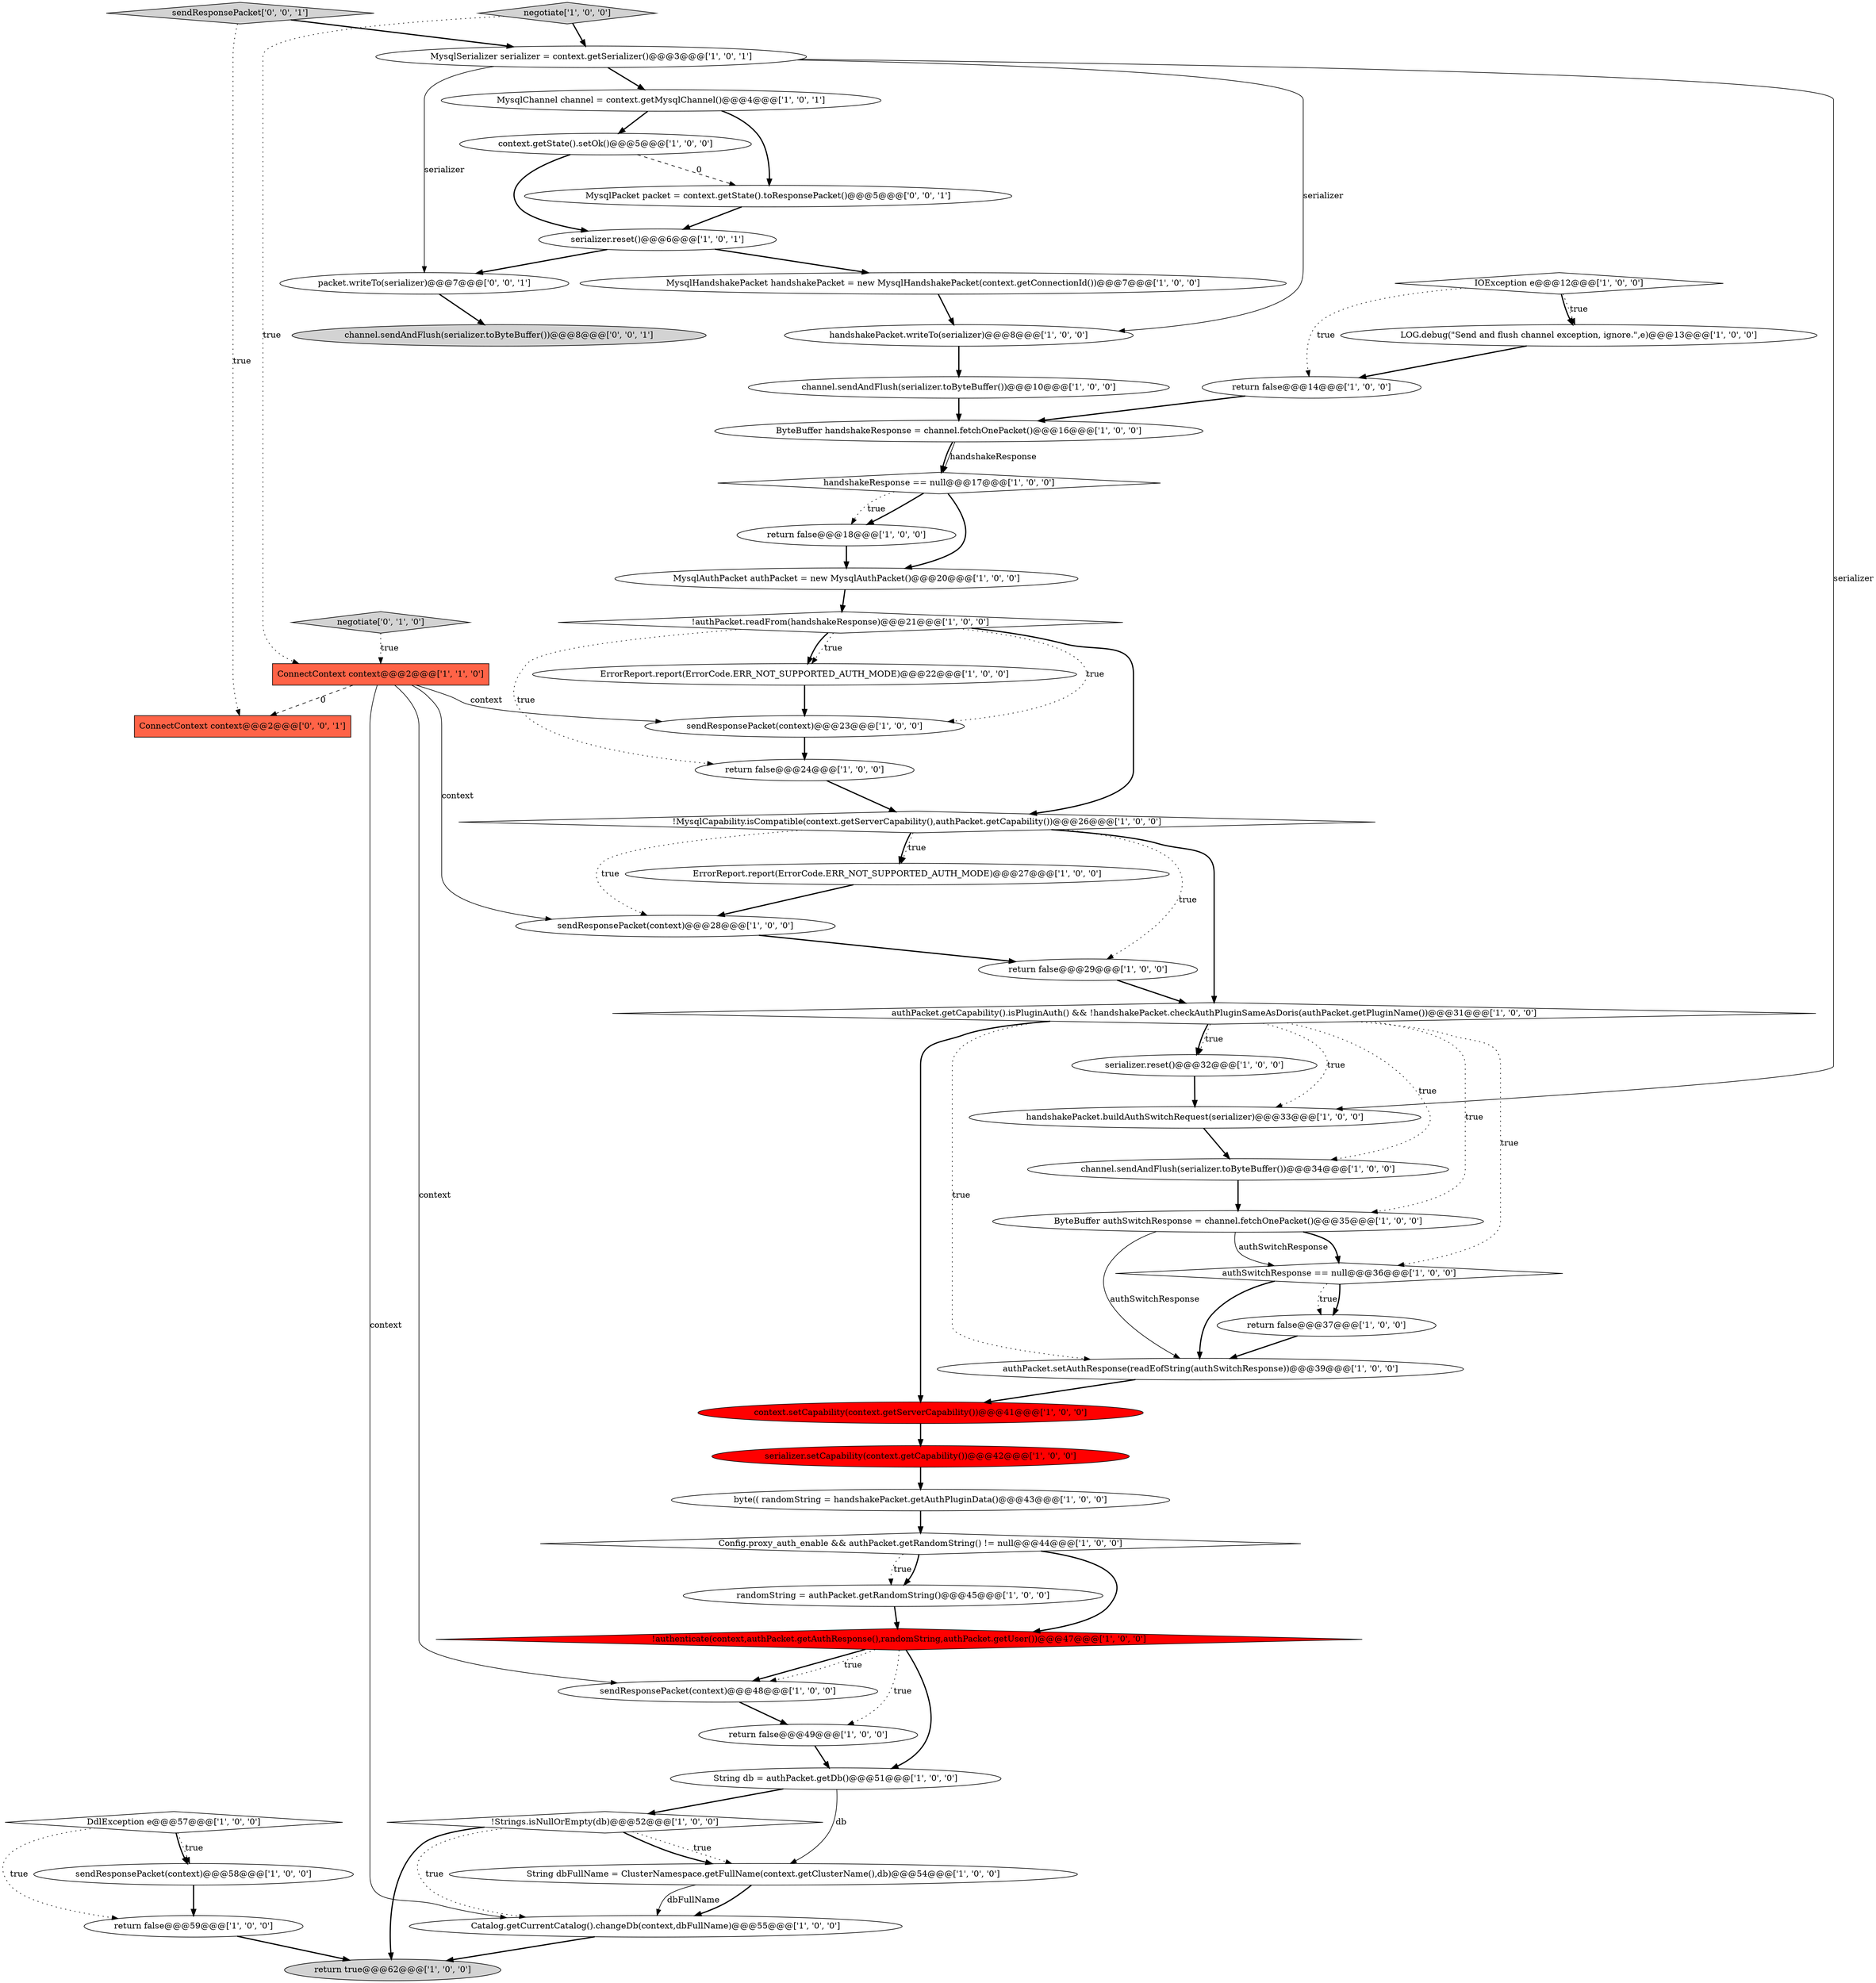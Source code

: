 digraph {
49 [style = filled, label = "ConnectContext context@@@2@@@['0', '0', '1']", fillcolor = tomato, shape = box image = "AAA0AAABBB3BBB"];
9 [style = filled, label = "!authPacket.readFrom(handshakeResponse)@@@21@@@['1', '0', '0']", fillcolor = white, shape = diamond image = "AAA0AAABBB1BBB"];
36 [style = filled, label = "!MysqlCapability.isCompatible(context.getServerCapability(),authPacket.getCapability())@@@26@@@['1', '0', '0']", fillcolor = white, shape = diamond image = "AAA0AAABBB1BBB"];
11 [style = filled, label = "context.setCapability(context.getServerCapability())@@@41@@@['1', '0', '0']", fillcolor = red, shape = ellipse image = "AAA1AAABBB1BBB"];
51 [style = filled, label = "sendResponsePacket['0', '0', '1']", fillcolor = lightgray, shape = diamond image = "AAA0AAABBB3BBB"];
17 [style = filled, label = "return false@@@59@@@['1', '0', '0']", fillcolor = white, shape = ellipse image = "AAA0AAABBB1BBB"];
25 [style = filled, label = "sendResponsePacket(context)@@@48@@@['1', '0', '0']", fillcolor = white, shape = ellipse image = "AAA0AAABBB1BBB"];
47 [style = filled, label = "String dbFullName = ClusterNamespace.getFullName(context.getClusterName(),db)@@@54@@@['1', '0', '0']", fillcolor = white, shape = ellipse image = "AAA0AAABBB1BBB"];
22 [style = filled, label = "MysqlSerializer serializer = context.getSerializer()@@@3@@@['1', '0', '1']", fillcolor = white, shape = ellipse image = "AAA0AAABBB1BBB"];
39 [style = filled, label = "String db = authPacket.getDb()@@@51@@@['1', '0', '0']", fillcolor = white, shape = ellipse image = "AAA0AAABBB1BBB"];
14 [style = filled, label = "authSwitchResponse == null@@@36@@@['1', '0', '0']", fillcolor = white, shape = diamond image = "AAA0AAABBB1BBB"];
12 [style = filled, label = "Catalog.getCurrentCatalog().changeDb(context,dbFullName)@@@55@@@['1', '0', '0']", fillcolor = white, shape = ellipse image = "AAA0AAABBB1BBB"];
29 [style = filled, label = "channel.sendAndFlush(serializer.toByteBuffer())@@@34@@@['1', '0', '0']", fillcolor = white, shape = ellipse image = "AAA0AAABBB1BBB"];
16 [style = filled, label = "LOG.debug(\"Send and flush channel exception, ignore.\",e)@@@13@@@['1', '0', '0']", fillcolor = white, shape = ellipse image = "AAA0AAABBB1BBB"];
21 [style = filled, label = "byte(( randomString = handshakePacket.getAuthPluginData()@@@43@@@['1', '0', '0']", fillcolor = white, shape = ellipse image = "AAA0AAABBB1BBB"];
31 [style = filled, label = "Config.proxy_auth_enable && authPacket.getRandomString() != null@@@44@@@['1', '0', '0']", fillcolor = white, shape = diamond image = "AAA0AAABBB1BBB"];
20 [style = filled, label = "sendResponsePacket(context)@@@58@@@['1', '0', '0']", fillcolor = white, shape = ellipse image = "AAA0AAABBB1BBB"];
1 [style = filled, label = "return false@@@49@@@['1', '0', '0']", fillcolor = white, shape = ellipse image = "AAA0AAABBB1BBB"];
41 [style = filled, label = "!Strings.isNullOrEmpty(db)@@@52@@@['1', '0', '0']", fillcolor = white, shape = diamond image = "AAA0AAABBB1BBB"];
52 [style = filled, label = "MysqlPacket packet = context.getState().toResponsePacket()@@@5@@@['0', '0', '1']", fillcolor = white, shape = ellipse image = "AAA0AAABBB3BBB"];
40 [style = filled, label = "!authenticate(context,authPacket.getAuthResponse(),randomString,authPacket.getUser())@@@47@@@['1', '0', '0']", fillcolor = red, shape = diamond image = "AAA1AAABBB1BBB"];
50 [style = filled, label = "packet.writeTo(serializer)@@@7@@@['0', '0', '1']", fillcolor = white, shape = ellipse image = "AAA0AAABBB3BBB"];
30 [style = filled, label = "ByteBuffer authSwitchResponse = channel.fetchOnePacket()@@@35@@@['1', '0', '0']", fillcolor = white, shape = ellipse image = "AAA0AAABBB1BBB"];
46 [style = filled, label = "handshakePacket.buildAuthSwitchRequest(serializer)@@@33@@@['1', '0', '0']", fillcolor = white, shape = ellipse image = "AAA0AAABBB1BBB"];
33 [style = filled, label = "return false@@@29@@@['1', '0', '0']", fillcolor = white, shape = ellipse image = "AAA0AAABBB1BBB"];
7 [style = filled, label = "serializer.setCapability(context.getCapability())@@@42@@@['1', '0', '0']", fillcolor = red, shape = ellipse image = "AAA1AAABBB1BBB"];
27 [style = filled, label = "context.getState().setOk()@@@5@@@['1', '0', '0']", fillcolor = white, shape = ellipse image = "AAA0AAABBB1BBB"];
0 [style = filled, label = "return true@@@62@@@['1', '0', '0']", fillcolor = lightgray, shape = ellipse image = "AAA0AAABBB1BBB"];
45 [style = filled, label = "MysqlAuthPacket authPacket = new MysqlAuthPacket()@@@20@@@['1', '0', '0']", fillcolor = white, shape = ellipse image = "AAA0AAABBB1BBB"];
53 [style = filled, label = "channel.sendAndFlush(serializer.toByteBuffer())@@@8@@@['0', '0', '1']", fillcolor = lightgray, shape = ellipse image = "AAA0AAABBB3BBB"];
10 [style = filled, label = "return false@@@24@@@['1', '0', '0']", fillcolor = white, shape = ellipse image = "AAA0AAABBB1BBB"];
8 [style = filled, label = "return false@@@14@@@['1', '0', '0']", fillcolor = white, shape = ellipse image = "AAA0AAABBB1BBB"];
34 [style = filled, label = "channel.sendAndFlush(serializer.toByteBuffer())@@@10@@@['1', '0', '0']", fillcolor = white, shape = ellipse image = "AAA0AAABBB1BBB"];
48 [style = filled, label = "negotiate['0', '1', '0']", fillcolor = lightgray, shape = diamond image = "AAA0AAABBB2BBB"];
35 [style = filled, label = "IOException e@@@12@@@['1', '0', '0']", fillcolor = white, shape = diamond image = "AAA0AAABBB1BBB"];
5 [style = filled, label = "MysqlChannel channel = context.getMysqlChannel()@@@4@@@['1', '0', '1']", fillcolor = white, shape = ellipse image = "AAA0AAABBB1BBB"];
23 [style = filled, label = "handshakePacket.writeTo(serializer)@@@8@@@['1', '0', '0']", fillcolor = white, shape = ellipse image = "AAA0AAABBB1BBB"];
3 [style = filled, label = "randomString = authPacket.getRandomString()@@@45@@@['1', '0', '0']", fillcolor = white, shape = ellipse image = "AAA0AAABBB1BBB"];
24 [style = filled, label = "sendResponsePacket(context)@@@28@@@['1', '0', '0']", fillcolor = white, shape = ellipse image = "AAA0AAABBB1BBB"];
28 [style = filled, label = "MysqlHandshakePacket handshakePacket = new MysqlHandshakePacket(context.getConnectionId())@@@7@@@['1', '0', '0']", fillcolor = white, shape = ellipse image = "AAA0AAABBB1BBB"];
32 [style = filled, label = "authPacket.getCapability().isPluginAuth() && !handshakePacket.checkAuthPluginSameAsDoris(authPacket.getPluginName())@@@31@@@['1', '0', '0']", fillcolor = white, shape = diamond image = "AAA0AAABBB1BBB"];
26 [style = filled, label = "return false@@@37@@@['1', '0', '0']", fillcolor = white, shape = ellipse image = "AAA0AAABBB1BBB"];
42 [style = filled, label = "authPacket.setAuthResponse(readEofString(authSwitchResponse))@@@39@@@['1', '0', '0']", fillcolor = white, shape = ellipse image = "AAA0AAABBB1BBB"];
19 [style = filled, label = "ErrorReport.report(ErrorCode.ERR_NOT_SUPPORTED_AUTH_MODE)@@@22@@@['1', '0', '0']", fillcolor = white, shape = ellipse image = "AAA0AAABBB1BBB"];
13 [style = filled, label = "return false@@@18@@@['1', '0', '0']", fillcolor = white, shape = ellipse image = "AAA0AAABBB1BBB"];
15 [style = filled, label = "ConnectContext context@@@2@@@['1', '1', '0']", fillcolor = tomato, shape = box image = "AAA0AAABBB1BBB"];
4 [style = filled, label = "serializer.reset()@@@32@@@['1', '0', '0']", fillcolor = white, shape = ellipse image = "AAA0AAABBB1BBB"];
37 [style = filled, label = "handshakeResponse == null@@@17@@@['1', '0', '0']", fillcolor = white, shape = diamond image = "AAA0AAABBB1BBB"];
38 [style = filled, label = "sendResponsePacket(context)@@@23@@@['1', '0', '0']", fillcolor = white, shape = ellipse image = "AAA0AAABBB1BBB"];
2 [style = filled, label = "DdlException e@@@57@@@['1', '0', '0']", fillcolor = white, shape = diamond image = "AAA0AAABBB1BBB"];
18 [style = filled, label = "ErrorReport.report(ErrorCode.ERR_NOT_SUPPORTED_AUTH_MODE)@@@27@@@['1', '0', '0']", fillcolor = white, shape = ellipse image = "AAA0AAABBB1BBB"];
43 [style = filled, label = "negotiate['1', '0', '0']", fillcolor = lightgray, shape = diamond image = "AAA0AAABBB1BBB"];
44 [style = filled, label = "serializer.reset()@@@6@@@['1', '0', '1']", fillcolor = white, shape = ellipse image = "AAA0AAABBB1BBB"];
6 [style = filled, label = "ByteBuffer handshakeResponse = channel.fetchOnePacket()@@@16@@@['1', '0', '0']", fillcolor = white, shape = ellipse image = "AAA0AAABBB1BBB"];
41->0 [style = bold, label=""];
52->44 [style = bold, label=""];
25->1 [style = bold, label=""];
29->30 [style = bold, label=""];
14->26 [style = dotted, label="true"];
27->44 [style = bold, label=""];
40->25 [style = bold, label=""];
8->6 [style = bold, label=""];
35->8 [style = dotted, label="true"];
35->16 [style = dotted, label="true"];
15->12 [style = solid, label="context"];
48->15 [style = dotted, label="true"];
32->42 [style = dotted, label="true"];
21->31 [style = bold, label=""];
15->38 [style = solid, label="context"];
41->12 [style = dotted, label="true"];
36->18 [style = bold, label=""];
32->30 [style = dotted, label="true"];
13->45 [style = bold, label=""];
6->37 [style = solid, label="handshakeResponse"];
31->40 [style = bold, label=""];
30->14 [style = bold, label=""];
32->4 [style = bold, label=""];
31->3 [style = dotted, label="true"];
32->11 [style = bold, label=""];
36->24 [style = dotted, label="true"];
4->46 [style = bold, label=""];
2->20 [style = dotted, label="true"];
26->42 [style = bold, label=""];
2->20 [style = bold, label=""];
39->47 [style = solid, label="db"];
44->50 [style = bold, label=""];
22->5 [style = bold, label=""];
9->38 [style = dotted, label="true"];
43->22 [style = bold, label=""];
5->52 [style = bold, label=""];
39->41 [style = bold, label=""];
37->45 [style = bold, label=""];
30->14 [style = solid, label="authSwitchResponse"];
31->3 [style = bold, label=""];
37->13 [style = bold, label=""];
9->10 [style = dotted, label="true"];
19->38 [style = bold, label=""];
15->24 [style = solid, label="context"];
1->39 [style = bold, label=""];
18->24 [style = bold, label=""];
16->8 [style = bold, label=""];
32->4 [style = dotted, label="true"];
14->42 [style = bold, label=""];
51->49 [style = dotted, label="true"];
32->14 [style = dotted, label="true"];
46->29 [style = bold, label=""];
6->37 [style = bold, label=""];
24->33 [style = bold, label=""];
9->19 [style = dotted, label="true"];
17->0 [style = bold, label=""];
40->39 [style = bold, label=""];
42->11 [style = bold, label=""];
28->23 [style = bold, label=""];
41->47 [style = dotted, label="true"];
9->19 [style = bold, label=""];
40->1 [style = dotted, label="true"];
33->32 [style = bold, label=""];
41->47 [style = bold, label=""];
32->29 [style = dotted, label="true"];
36->18 [style = dotted, label="true"];
40->25 [style = dotted, label="true"];
32->46 [style = dotted, label="true"];
45->9 [style = bold, label=""];
15->25 [style = solid, label="context"];
9->36 [style = bold, label=""];
36->33 [style = dotted, label="true"];
22->50 [style = solid, label="serializer"];
20->17 [style = bold, label=""];
35->16 [style = bold, label=""];
3->40 [style = bold, label=""];
38->10 [style = bold, label=""];
43->15 [style = dotted, label="true"];
47->12 [style = bold, label=""];
2->17 [style = dotted, label="true"];
36->32 [style = bold, label=""];
47->12 [style = solid, label="dbFullName"];
30->42 [style = solid, label="authSwitchResponse"];
12->0 [style = bold, label=""];
22->46 [style = solid, label="serializer"];
10->36 [style = bold, label=""];
14->26 [style = bold, label=""];
15->49 [style = dashed, label="0"];
44->28 [style = bold, label=""];
51->22 [style = bold, label=""];
34->6 [style = bold, label=""];
23->34 [style = bold, label=""];
7->21 [style = bold, label=""];
27->52 [style = dashed, label="0"];
5->27 [style = bold, label=""];
50->53 [style = bold, label=""];
37->13 [style = dotted, label="true"];
11->7 [style = bold, label=""];
22->23 [style = solid, label="serializer"];
}
